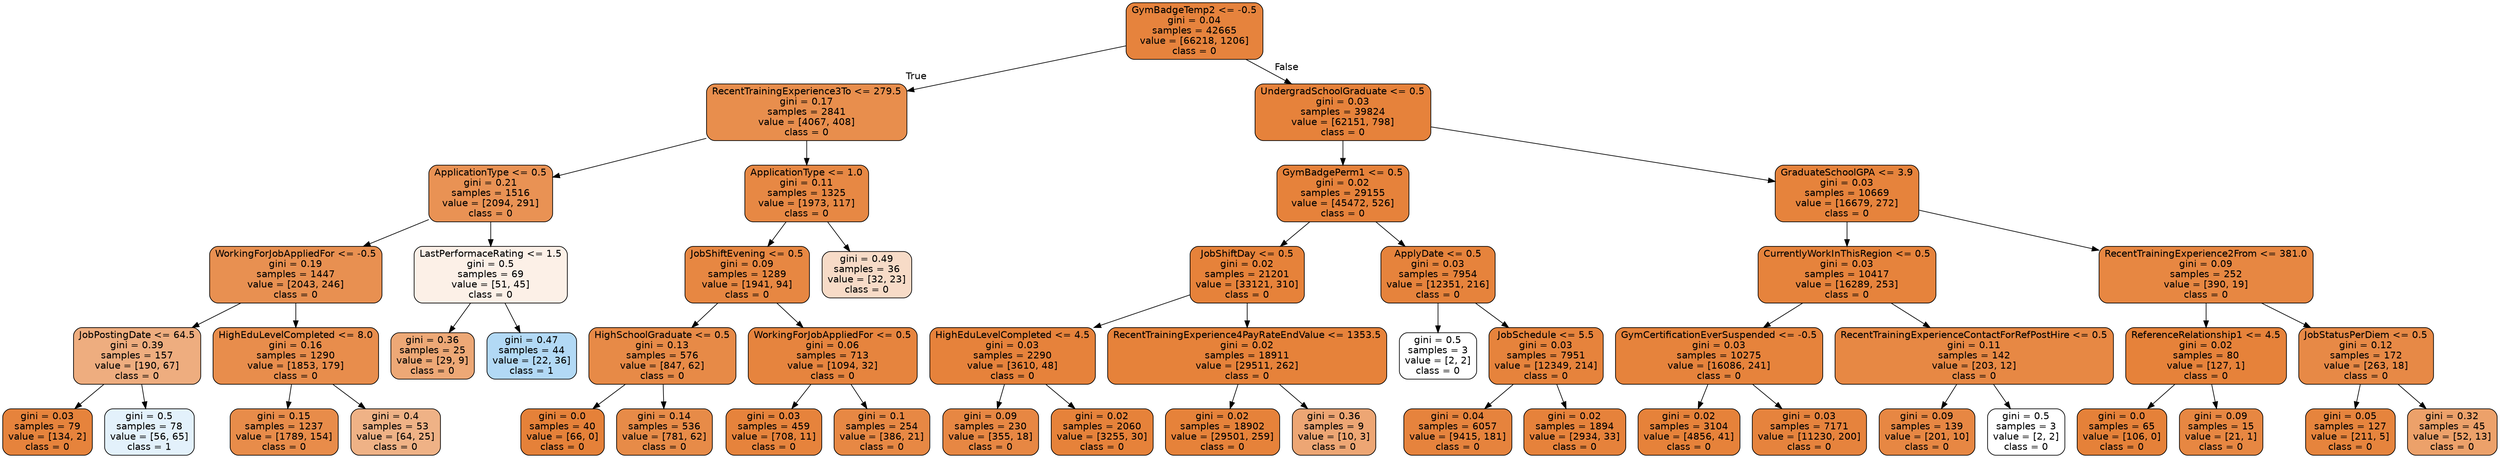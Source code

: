 digraph Tree {
node [shape=box, style="filled, rounded", color="black", fontname=helvetica] ;
edge [fontname=helvetica] ;
0 [label="GymBadgeTemp2 <= -0.5\ngini = 0.04\nsamples = 42665\nvalue = [66218, 1206]\nclass = 0", fillcolor="#e58139fa"] ;
1 [label="RecentTrainingExperience3To <= 279.5\ngini = 0.17\nsamples = 2841\nvalue = [4067, 408]\nclass = 0", fillcolor="#e58139e5"] ;
0 -> 1 [labeldistance=2.5, labelangle=45, headlabel="True"] ;
2 [label="ApplicationType <= 0.5\ngini = 0.21\nsamples = 1516\nvalue = [2094, 291]\nclass = 0", fillcolor="#e58139dc"] ;
1 -> 2 ;
3 [label="WorkingForJobAppliedFor <= -0.5\ngini = 0.19\nsamples = 1447\nvalue = [2043, 246]\nclass = 0", fillcolor="#e58139e0"] ;
2 -> 3 ;
4 [label="JobPostingDate <= 64.5\ngini = 0.39\nsamples = 157\nvalue = [190, 67]\nclass = 0", fillcolor="#e58139a5"] ;
3 -> 4 ;
5 [label="gini = 0.03\nsamples = 79\nvalue = [134, 2]\nclass = 0", fillcolor="#e58139fb"] ;
4 -> 5 ;
6 [label="gini = 0.5\nsamples = 78\nvalue = [56, 65]\nclass = 1", fillcolor="#399de523"] ;
4 -> 6 ;
7 [label="HighEduLevelCompleted <= 8.0\ngini = 0.16\nsamples = 1290\nvalue = [1853, 179]\nclass = 0", fillcolor="#e58139e6"] ;
3 -> 7 ;
8 [label="gini = 0.15\nsamples = 1237\nvalue = [1789, 154]\nclass = 0", fillcolor="#e58139e9"] ;
7 -> 8 ;
9 [label="gini = 0.4\nsamples = 53\nvalue = [64, 25]\nclass = 0", fillcolor="#e581399b"] ;
7 -> 9 ;
10 [label="LastPerformaceRating <= 1.5\ngini = 0.5\nsamples = 69\nvalue = [51, 45]\nclass = 0", fillcolor="#e581391e"] ;
2 -> 10 ;
11 [label="gini = 0.36\nsamples = 25\nvalue = [29, 9]\nclass = 0", fillcolor="#e58139b0"] ;
10 -> 11 ;
12 [label="gini = 0.47\nsamples = 44\nvalue = [22, 36]\nclass = 1", fillcolor="#399de563"] ;
10 -> 12 ;
13 [label="ApplicationType <= 1.0\ngini = 0.11\nsamples = 1325\nvalue = [1973, 117]\nclass = 0", fillcolor="#e58139f0"] ;
1 -> 13 ;
14 [label="JobShiftEvening <= 0.5\ngini = 0.09\nsamples = 1289\nvalue = [1941, 94]\nclass = 0", fillcolor="#e58139f3"] ;
13 -> 14 ;
15 [label="HighSchoolGraduate <= 0.5\ngini = 0.13\nsamples = 576\nvalue = [847, 62]\nclass = 0", fillcolor="#e58139ec"] ;
14 -> 15 ;
16 [label="gini = 0.0\nsamples = 40\nvalue = [66, 0]\nclass = 0", fillcolor="#e58139ff"] ;
15 -> 16 ;
17 [label="gini = 0.14\nsamples = 536\nvalue = [781, 62]\nclass = 0", fillcolor="#e58139eb"] ;
15 -> 17 ;
18 [label="WorkingForJobAppliedFor <= 0.5\ngini = 0.06\nsamples = 713\nvalue = [1094, 32]\nclass = 0", fillcolor="#e58139f8"] ;
14 -> 18 ;
19 [label="gini = 0.03\nsamples = 459\nvalue = [708, 11]\nclass = 0", fillcolor="#e58139fb"] ;
18 -> 19 ;
20 [label="gini = 0.1\nsamples = 254\nvalue = [386, 21]\nclass = 0", fillcolor="#e58139f1"] ;
18 -> 20 ;
21 [label="gini = 0.49\nsamples = 36\nvalue = [32, 23]\nclass = 0", fillcolor="#e5813948"] ;
13 -> 21 ;
22 [label="UndergradSchoolGraduate <= 0.5\ngini = 0.03\nsamples = 39824\nvalue = [62151, 798]\nclass = 0", fillcolor="#e58139fc"] ;
0 -> 22 [labeldistance=2.5, labelangle=-45, headlabel="False"] ;
23 [label="GymBadgePerm1 <= 0.5\ngini = 0.02\nsamples = 29155\nvalue = [45472, 526]\nclass = 0", fillcolor="#e58139fc"] ;
22 -> 23 ;
24 [label="JobShiftDay <= 0.5\ngini = 0.02\nsamples = 21201\nvalue = [33121, 310]\nclass = 0", fillcolor="#e58139fd"] ;
23 -> 24 ;
25 [label="HighEduLevelCompleted <= 4.5\ngini = 0.03\nsamples = 2290\nvalue = [3610, 48]\nclass = 0", fillcolor="#e58139fc"] ;
24 -> 25 ;
26 [label="gini = 0.09\nsamples = 230\nvalue = [355, 18]\nclass = 0", fillcolor="#e58139f2"] ;
25 -> 26 ;
27 [label="gini = 0.02\nsamples = 2060\nvalue = [3255, 30]\nclass = 0", fillcolor="#e58139fd"] ;
25 -> 27 ;
28 [label="RecentTrainingExperience4PayRateEndValue <= 1353.5\ngini = 0.02\nsamples = 18911\nvalue = [29511, 262]\nclass = 0", fillcolor="#e58139fd"] ;
24 -> 28 ;
29 [label="gini = 0.02\nsamples = 18902\nvalue = [29501, 259]\nclass = 0", fillcolor="#e58139fd"] ;
28 -> 29 ;
30 [label="gini = 0.36\nsamples = 9\nvalue = [10, 3]\nclass = 0", fillcolor="#e58139b3"] ;
28 -> 30 ;
31 [label="ApplyDate <= 0.5\ngini = 0.03\nsamples = 7954\nvalue = [12351, 216]\nclass = 0", fillcolor="#e58139fb"] ;
23 -> 31 ;
32 [label="gini = 0.5\nsamples = 3\nvalue = [2, 2]\nclass = 0", fillcolor="#e5813900"] ;
31 -> 32 ;
33 [label="JobSchedule <= 5.5\ngini = 0.03\nsamples = 7951\nvalue = [12349, 214]\nclass = 0", fillcolor="#e58139fb"] ;
31 -> 33 ;
34 [label="gini = 0.04\nsamples = 6057\nvalue = [9415, 181]\nclass = 0", fillcolor="#e58139fa"] ;
33 -> 34 ;
35 [label="gini = 0.02\nsamples = 1894\nvalue = [2934, 33]\nclass = 0", fillcolor="#e58139fc"] ;
33 -> 35 ;
36 [label="GraduateSchoolGPA <= 3.9\ngini = 0.03\nsamples = 10669\nvalue = [16679, 272]\nclass = 0", fillcolor="#e58139fb"] ;
22 -> 36 ;
37 [label="CurrentlyWorkInThisRegion <= 0.5\ngini = 0.03\nsamples = 10417\nvalue = [16289, 253]\nclass = 0", fillcolor="#e58139fb"] ;
36 -> 37 ;
38 [label="GymCertificationEverSuspended <= -0.5\ngini = 0.03\nsamples = 10275\nvalue = [16086, 241]\nclass = 0", fillcolor="#e58139fb"] ;
37 -> 38 ;
39 [label="gini = 0.02\nsamples = 3104\nvalue = [4856, 41]\nclass = 0", fillcolor="#e58139fd"] ;
38 -> 39 ;
40 [label="gini = 0.03\nsamples = 7171\nvalue = [11230, 200]\nclass = 0", fillcolor="#e58139fa"] ;
38 -> 40 ;
41 [label="RecentTrainingExperienceContactForRefPostHire <= 0.5\ngini = 0.11\nsamples = 142\nvalue = [203, 12]\nclass = 0", fillcolor="#e58139f0"] ;
37 -> 41 ;
42 [label="gini = 0.09\nsamples = 139\nvalue = [201, 10]\nclass = 0", fillcolor="#e58139f2"] ;
41 -> 42 ;
43 [label="gini = 0.5\nsamples = 3\nvalue = [2, 2]\nclass = 0", fillcolor="#e5813900"] ;
41 -> 43 ;
44 [label="RecentTrainingExperience2From <= 381.0\ngini = 0.09\nsamples = 252\nvalue = [390, 19]\nclass = 0", fillcolor="#e58139f3"] ;
36 -> 44 ;
45 [label="ReferenceRelationship1 <= 4.5\ngini = 0.02\nsamples = 80\nvalue = [127, 1]\nclass = 0", fillcolor="#e58139fd"] ;
44 -> 45 ;
46 [label="gini = 0.0\nsamples = 65\nvalue = [106, 0]\nclass = 0", fillcolor="#e58139ff"] ;
45 -> 46 ;
47 [label="gini = 0.09\nsamples = 15\nvalue = [21, 1]\nclass = 0", fillcolor="#e58139f3"] ;
45 -> 47 ;
48 [label="JobStatusPerDiem <= 0.5\ngini = 0.12\nsamples = 172\nvalue = [263, 18]\nclass = 0", fillcolor="#e58139ee"] ;
44 -> 48 ;
49 [label="gini = 0.05\nsamples = 127\nvalue = [211, 5]\nclass = 0", fillcolor="#e58139f9"] ;
48 -> 49 ;
50 [label="gini = 0.32\nsamples = 45\nvalue = [52, 13]\nclass = 0", fillcolor="#e58139bf"] ;
48 -> 50 ;
}